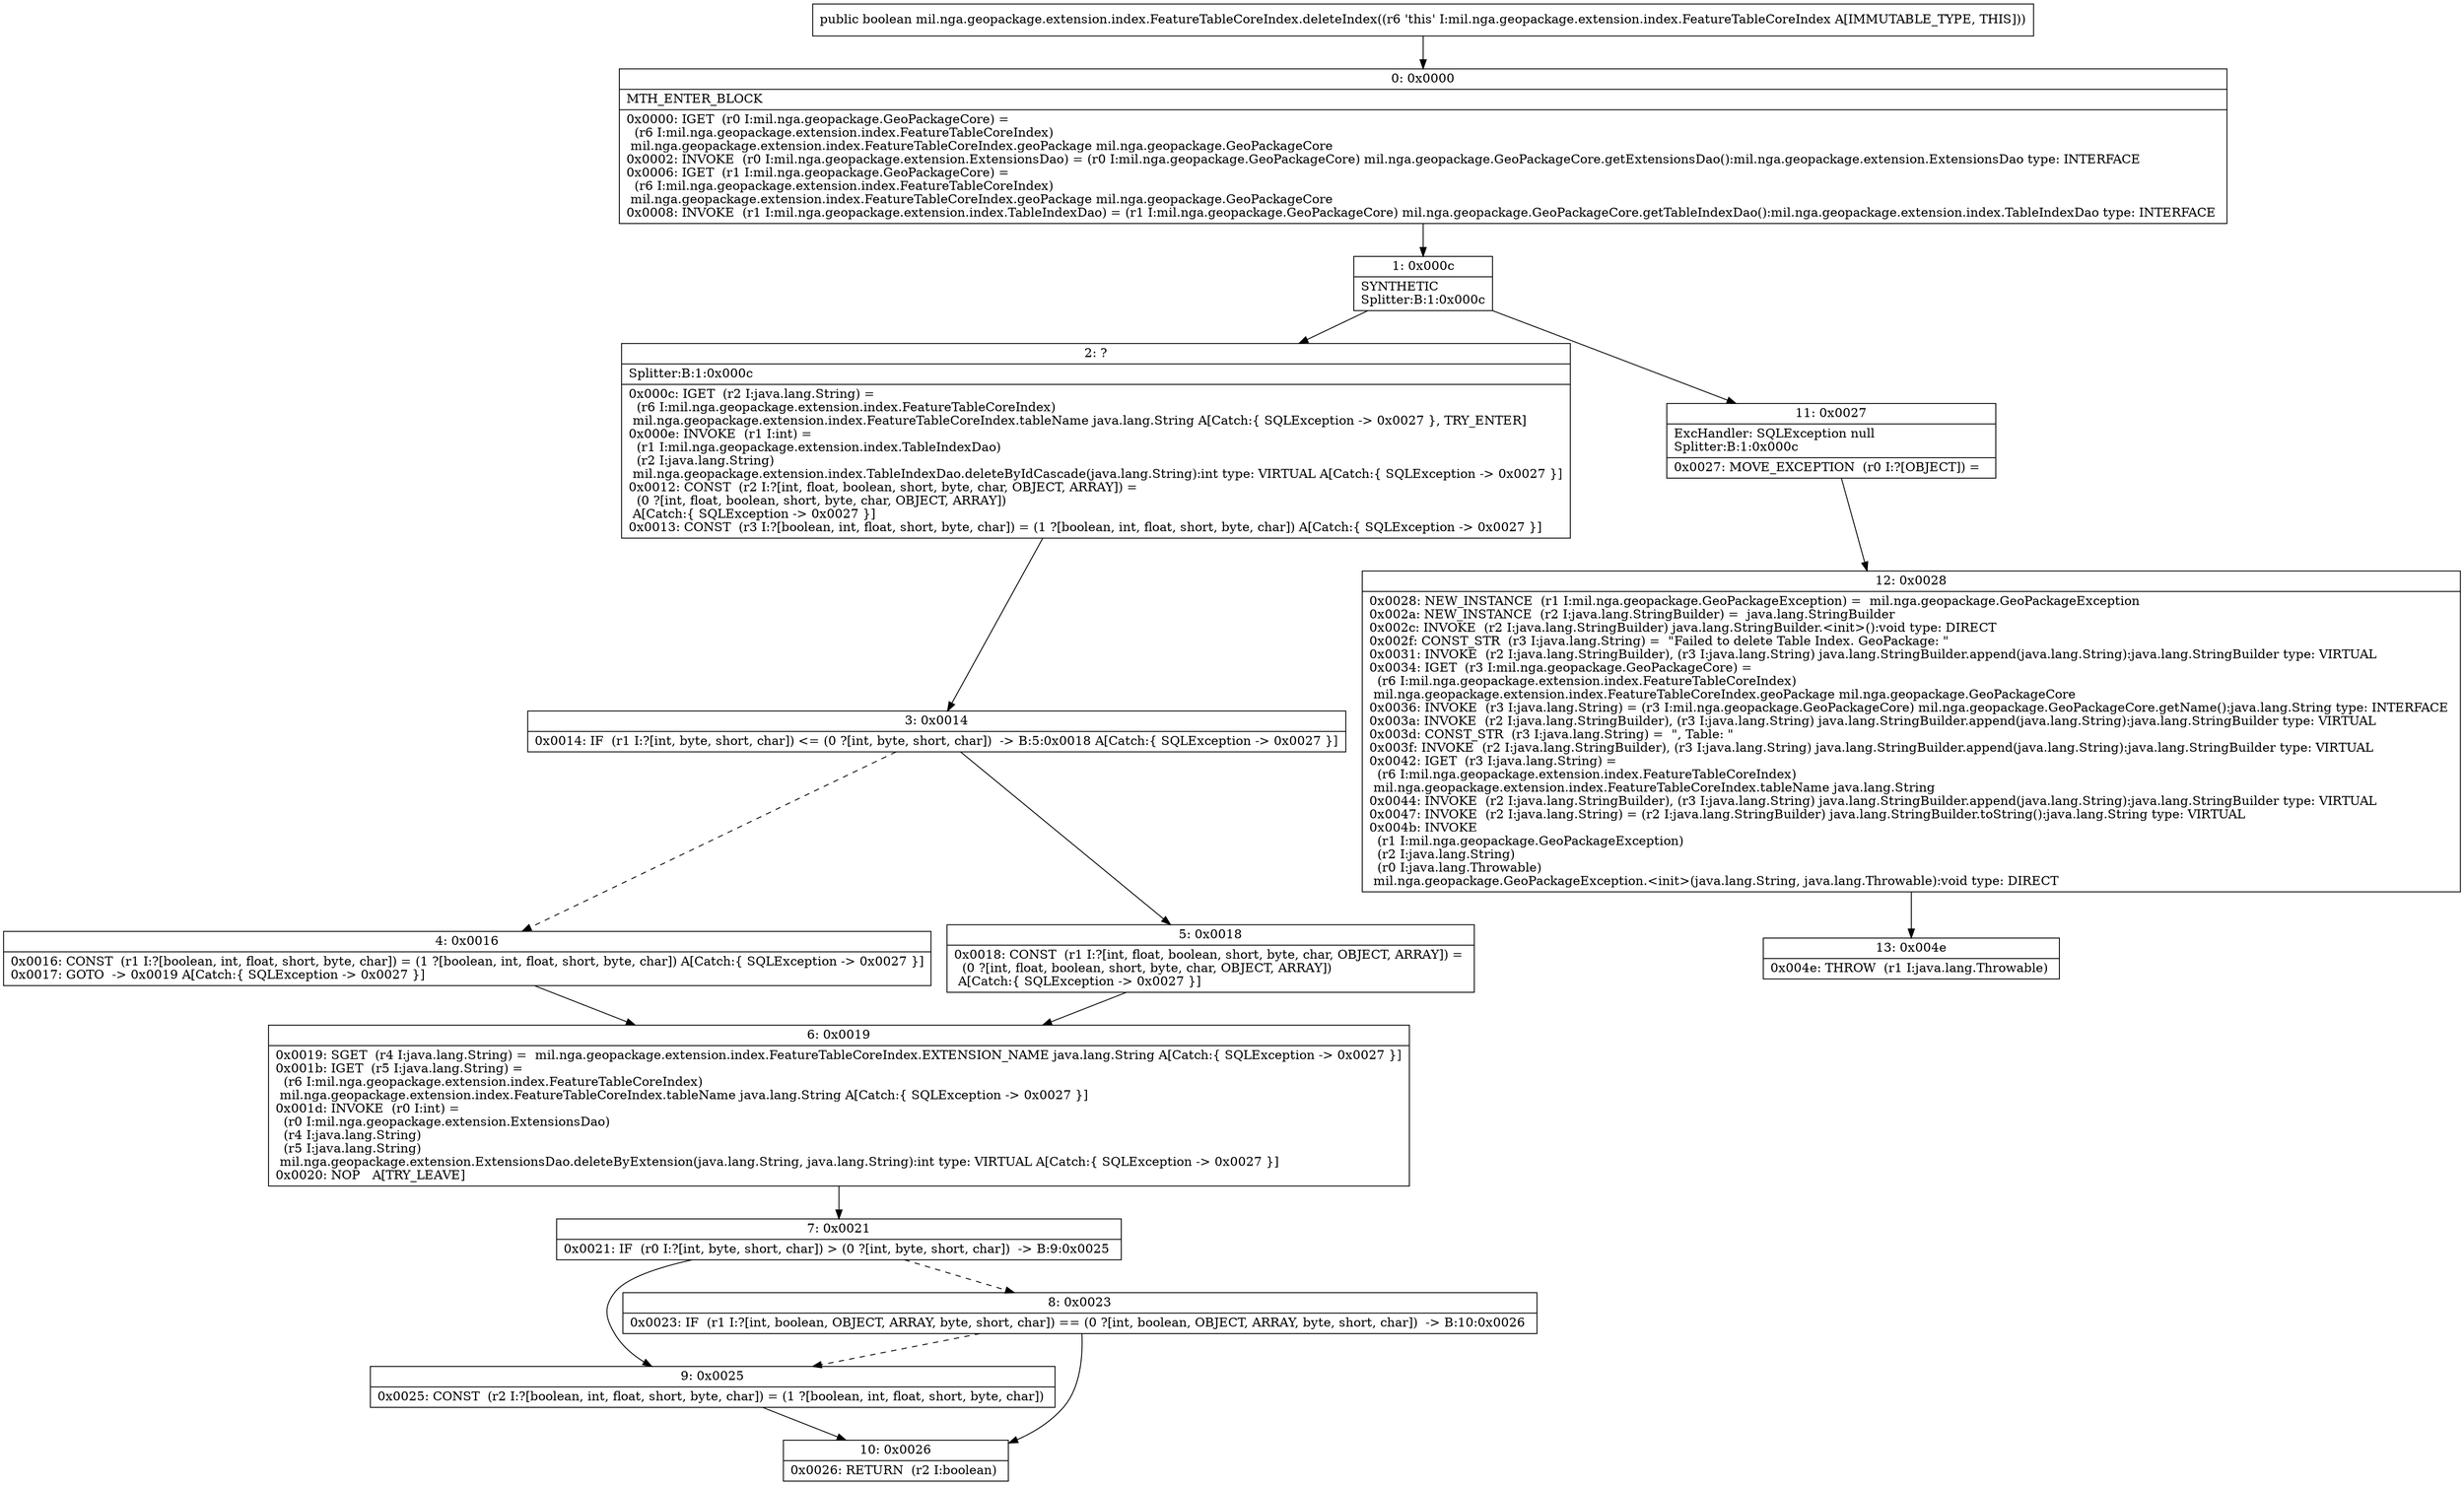 digraph "CFG formil.nga.geopackage.extension.index.FeatureTableCoreIndex.deleteIndex()Z" {
Node_0 [shape=record,label="{0\:\ 0x0000|MTH_ENTER_BLOCK\l|0x0000: IGET  (r0 I:mil.nga.geopackage.GeoPackageCore) = \l  (r6 I:mil.nga.geopackage.extension.index.FeatureTableCoreIndex)\l mil.nga.geopackage.extension.index.FeatureTableCoreIndex.geoPackage mil.nga.geopackage.GeoPackageCore \l0x0002: INVOKE  (r0 I:mil.nga.geopackage.extension.ExtensionsDao) = (r0 I:mil.nga.geopackage.GeoPackageCore) mil.nga.geopackage.GeoPackageCore.getExtensionsDao():mil.nga.geopackage.extension.ExtensionsDao type: INTERFACE \l0x0006: IGET  (r1 I:mil.nga.geopackage.GeoPackageCore) = \l  (r6 I:mil.nga.geopackage.extension.index.FeatureTableCoreIndex)\l mil.nga.geopackage.extension.index.FeatureTableCoreIndex.geoPackage mil.nga.geopackage.GeoPackageCore \l0x0008: INVOKE  (r1 I:mil.nga.geopackage.extension.index.TableIndexDao) = (r1 I:mil.nga.geopackage.GeoPackageCore) mil.nga.geopackage.GeoPackageCore.getTableIndexDao():mil.nga.geopackage.extension.index.TableIndexDao type: INTERFACE \l}"];
Node_1 [shape=record,label="{1\:\ 0x000c|SYNTHETIC\lSplitter:B:1:0x000c\l}"];
Node_2 [shape=record,label="{2\:\ ?|Splitter:B:1:0x000c\l|0x000c: IGET  (r2 I:java.lang.String) = \l  (r6 I:mil.nga.geopackage.extension.index.FeatureTableCoreIndex)\l mil.nga.geopackage.extension.index.FeatureTableCoreIndex.tableName java.lang.String A[Catch:\{ SQLException \-\> 0x0027 \}, TRY_ENTER]\l0x000e: INVOKE  (r1 I:int) = \l  (r1 I:mil.nga.geopackage.extension.index.TableIndexDao)\l  (r2 I:java.lang.String)\l mil.nga.geopackage.extension.index.TableIndexDao.deleteByIdCascade(java.lang.String):int type: VIRTUAL A[Catch:\{ SQLException \-\> 0x0027 \}]\l0x0012: CONST  (r2 I:?[int, float, boolean, short, byte, char, OBJECT, ARRAY]) = \l  (0 ?[int, float, boolean, short, byte, char, OBJECT, ARRAY])\l A[Catch:\{ SQLException \-\> 0x0027 \}]\l0x0013: CONST  (r3 I:?[boolean, int, float, short, byte, char]) = (1 ?[boolean, int, float, short, byte, char]) A[Catch:\{ SQLException \-\> 0x0027 \}]\l}"];
Node_3 [shape=record,label="{3\:\ 0x0014|0x0014: IF  (r1 I:?[int, byte, short, char]) \<= (0 ?[int, byte, short, char])  \-\> B:5:0x0018 A[Catch:\{ SQLException \-\> 0x0027 \}]\l}"];
Node_4 [shape=record,label="{4\:\ 0x0016|0x0016: CONST  (r1 I:?[boolean, int, float, short, byte, char]) = (1 ?[boolean, int, float, short, byte, char]) A[Catch:\{ SQLException \-\> 0x0027 \}]\l0x0017: GOTO  \-\> 0x0019 A[Catch:\{ SQLException \-\> 0x0027 \}]\l}"];
Node_5 [shape=record,label="{5\:\ 0x0018|0x0018: CONST  (r1 I:?[int, float, boolean, short, byte, char, OBJECT, ARRAY]) = \l  (0 ?[int, float, boolean, short, byte, char, OBJECT, ARRAY])\l A[Catch:\{ SQLException \-\> 0x0027 \}]\l}"];
Node_6 [shape=record,label="{6\:\ 0x0019|0x0019: SGET  (r4 I:java.lang.String) =  mil.nga.geopackage.extension.index.FeatureTableCoreIndex.EXTENSION_NAME java.lang.String A[Catch:\{ SQLException \-\> 0x0027 \}]\l0x001b: IGET  (r5 I:java.lang.String) = \l  (r6 I:mil.nga.geopackage.extension.index.FeatureTableCoreIndex)\l mil.nga.geopackage.extension.index.FeatureTableCoreIndex.tableName java.lang.String A[Catch:\{ SQLException \-\> 0x0027 \}]\l0x001d: INVOKE  (r0 I:int) = \l  (r0 I:mil.nga.geopackage.extension.ExtensionsDao)\l  (r4 I:java.lang.String)\l  (r5 I:java.lang.String)\l mil.nga.geopackage.extension.ExtensionsDao.deleteByExtension(java.lang.String, java.lang.String):int type: VIRTUAL A[Catch:\{ SQLException \-\> 0x0027 \}]\l0x0020: NOP   A[TRY_LEAVE]\l}"];
Node_7 [shape=record,label="{7\:\ 0x0021|0x0021: IF  (r0 I:?[int, byte, short, char]) \> (0 ?[int, byte, short, char])  \-\> B:9:0x0025 \l}"];
Node_8 [shape=record,label="{8\:\ 0x0023|0x0023: IF  (r1 I:?[int, boolean, OBJECT, ARRAY, byte, short, char]) == (0 ?[int, boolean, OBJECT, ARRAY, byte, short, char])  \-\> B:10:0x0026 \l}"];
Node_9 [shape=record,label="{9\:\ 0x0025|0x0025: CONST  (r2 I:?[boolean, int, float, short, byte, char]) = (1 ?[boolean, int, float, short, byte, char]) \l}"];
Node_10 [shape=record,label="{10\:\ 0x0026|0x0026: RETURN  (r2 I:boolean) \l}"];
Node_11 [shape=record,label="{11\:\ 0x0027|ExcHandler: SQLException null\lSplitter:B:1:0x000c\l|0x0027: MOVE_EXCEPTION  (r0 I:?[OBJECT]) =  \l}"];
Node_12 [shape=record,label="{12\:\ 0x0028|0x0028: NEW_INSTANCE  (r1 I:mil.nga.geopackage.GeoPackageException) =  mil.nga.geopackage.GeoPackageException \l0x002a: NEW_INSTANCE  (r2 I:java.lang.StringBuilder) =  java.lang.StringBuilder \l0x002c: INVOKE  (r2 I:java.lang.StringBuilder) java.lang.StringBuilder.\<init\>():void type: DIRECT \l0x002f: CONST_STR  (r3 I:java.lang.String) =  \"Failed to delete Table Index. GeoPackage: \" \l0x0031: INVOKE  (r2 I:java.lang.StringBuilder), (r3 I:java.lang.String) java.lang.StringBuilder.append(java.lang.String):java.lang.StringBuilder type: VIRTUAL \l0x0034: IGET  (r3 I:mil.nga.geopackage.GeoPackageCore) = \l  (r6 I:mil.nga.geopackage.extension.index.FeatureTableCoreIndex)\l mil.nga.geopackage.extension.index.FeatureTableCoreIndex.geoPackage mil.nga.geopackage.GeoPackageCore \l0x0036: INVOKE  (r3 I:java.lang.String) = (r3 I:mil.nga.geopackage.GeoPackageCore) mil.nga.geopackage.GeoPackageCore.getName():java.lang.String type: INTERFACE \l0x003a: INVOKE  (r2 I:java.lang.StringBuilder), (r3 I:java.lang.String) java.lang.StringBuilder.append(java.lang.String):java.lang.StringBuilder type: VIRTUAL \l0x003d: CONST_STR  (r3 I:java.lang.String) =  \", Table: \" \l0x003f: INVOKE  (r2 I:java.lang.StringBuilder), (r3 I:java.lang.String) java.lang.StringBuilder.append(java.lang.String):java.lang.StringBuilder type: VIRTUAL \l0x0042: IGET  (r3 I:java.lang.String) = \l  (r6 I:mil.nga.geopackage.extension.index.FeatureTableCoreIndex)\l mil.nga.geopackage.extension.index.FeatureTableCoreIndex.tableName java.lang.String \l0x0044: INVOKE  (r2 I:java.lang.StringBuilder), (r3 I:java.lang.String) java.lang.StringBuilder.append(java.lang.String):java.lang.StringBuilder type: VIRTUAL \l0x0047: INVOKE  (r2 I:java.lang.String) = (r2 I:java.lang.StringBuilder) java.lang.StringBuilder.toString():java.lang.String type: VIRTUAL \l0x004b: INVOKE  \l  (r1 I:mil.nga.geopackage.GeoPackageException)\l  (r2 I:java.lang.String)\l  (r0 I:java.lang.Throwable)\l mil.nga.geopackage.GeoPackageException.\<init\>(java.lang.String, java.lang.Throwable):void type: DIRECT \l}"];
Node_13 [shape=record,label="{13\:\ 0x004e|0x004e: THROW  (r1 I:java.lang.Throwable) \l}"];
MethodNode[shape=record,label="{public boolean mil.nga.geopackage.extension.index.FeatureTableCoreIndex.deleteIndex((r6 'this' I:mil.nga.geopackage.extension.index.FeatureTableCoreIndex A[IMMUTABLE_TYPE, THIS])) }"];
MethodNode -> Node_0;
Node_0 -> Node_1;
Node_1 -> Node_2;
Node_1 -> Node_11;
Node_2 -> Node_3;
Node_3 -> Node_4[style=dashed];
Node_3 -> Node_5;
Node_4 -> Node_6;
Node_5 -> Node_6;
Node_6 -> Node_7;
Node_7 -> Node_8[style=dashed];
Node_7 -> Node_9;
Node_8 -> Node_9[style=dashed];
Node_8 -> Node_10;
Node_9 -> Node_10;
Node_11 -> Node_12;
Node_12 -> Node_13;
}

